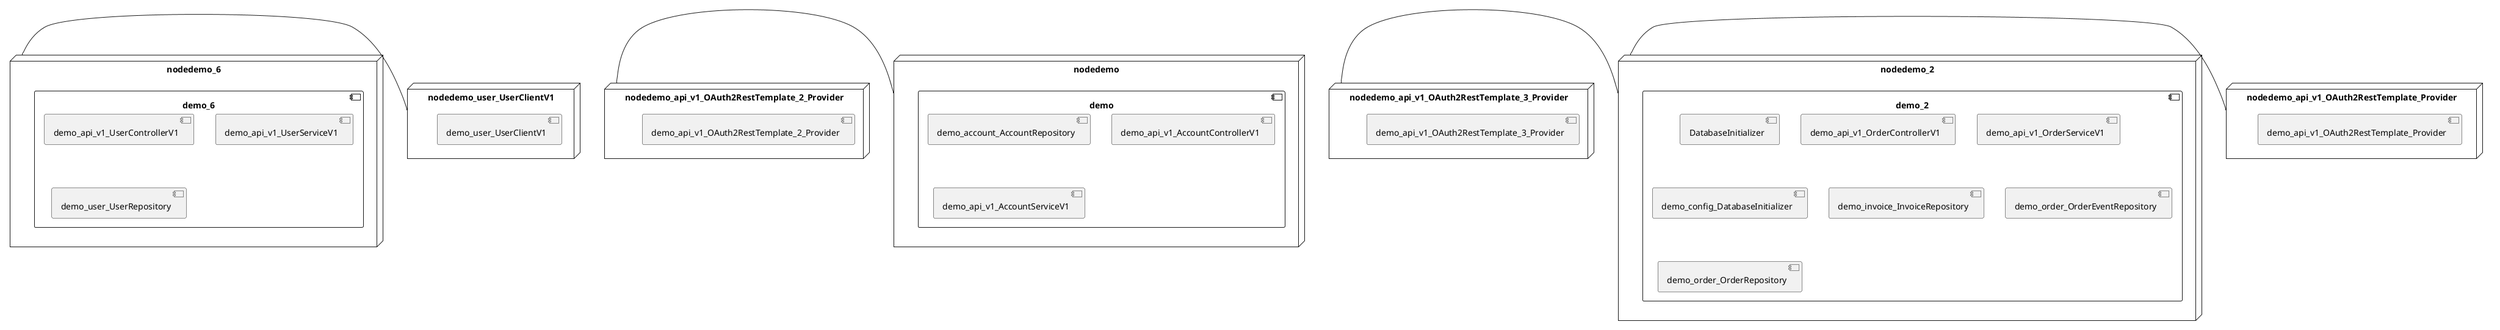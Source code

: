 @startuml
skinparam fixCircleLabelOverlapping true
skinparam componentStyle uml2
node nodedemo {
component demo {
[demo_account_AccountRepository] [[kbastani-spring-cloud-event-sourcing-example.system#_xQuFFzfLEe-aVfrsfm7Ycg]]
[demo_api_v1_AccountControllerV1] [[kbastani-spring-cloud-event-sourcing-example.system#_xQuFFzfLEe-aVfrsfm7Ycg]]
[demo_api_v1_AccountServiceV1] [[kbastani-spring-cloud-event-sourcing-example.system#_xQuFFzfLEe-aVfrsfm7Ycg]]
}
}
node nodedemo_2 {
component demo_2 {
[DatabaseInitializer] [[kbastani-spring-cloud-event-sourcing-example.system#_xQuFFzfLEe-aVfrsfm7Ycg]]
[demo_api_v1_OrderControllerV1] [[kbastani-spring-cloud-event-sourcing-example.system#_xQuFFzfLEe-aVfrsfm7Ycg]]
[demo_api_v1_OrderServiceV1] [[kbastani-spring-cloud-event-sourcing-example.system#_xQuFFzfLEe-aVfrsfm7Ycg]]
[demo_config_DatabaseInitializer] [[kbastani-spring-cloud-event-sourcing-example.system#_xQuFFzfLEe-aVfrsfm7Ycg]]
[demo_invoice_InvoiceRepository] [[kbastani-spring-cloud-event-sourcing-example.system#_xQuFFzfLEe-aVfrsfm7Ycg]]
[demo_order_OrderEventRepository] [[kbastani-spring-cloud-event-sourcing-example.system#_xQuFFzfLEe-aVfrsfm7Ycg]]
[demo_order_OrderRepository] [[kbastani-spring-cloud-event-sourcing-example.system#_xQuFFzfLEe-aVfrsfm7Ycg]]
}
}
node nodedemo_3 {
component demo_3 {
[demo_api_v1_ShoppingCartControllerV1] [[kbastani-spring-cloud-event-sourcing-example.system#_xQuFFzfLEe-aVfrsfm7Ycg]]
[demo_api_v1_ShoppingCartServiceV1] [[kbastani-spring-cloud-event-sourcing-example.system#_xQuFFzfLEe-aVfrsfm7Ycg]]
[demo_cart_CartEventRepository] [[kbastani-spring-cloud-event-sourcing-example.system#_xQuFFzfLEe-aVfrsfm7Ycg]]
}
}
node nodedemo_4 {
component demo_4 {
}
}
node nodedemo_5 {
component demo_5 {
[demo_UserController] [[kbastani-spring-cloud-event-sourcing-example.system#_xQuFFzfLEe-aVfrsfm7Ycg]]
[demo_UserRepository] [[kbastani-spring-cloud-event-sourcing-example.system#_xQuFFzfLEe-aVfrsfm7Ycg]]
[demo_UserService] [[kbastani-spring-cloud-event-sourcing-example.system#_xQuFFzfLEe-aVfrsfm7Ycg]]
[demo_login_UserController] [[kbastani-spring-cloud-event-sourcing-example.system#_xQuFFzfLEe-aVfrsfm7Ycg]]
}
}
node nodedemo_6 {
component demo_6 {
[demo_api_v1_UserControllerV1] [[kbastani-spring-cloud-event-sourcing-example.system#_xQuFFzfLEe-aVfrsfm7Ycg]]
[demo_api_v1_UserServiceV1] [[kbastani-spring-cloud-event-sourcing-example.system#_xQuFFzfLEe-aVfrsfm7Ycg]]
[demo_user_UserRepository] [[kbastani-spring-cloud-event-sourcing-example.system#_xQuFFzfLEe-aVfrsfm7Ycg]]
}
}
node nodedemo_7 {
component demo_7 {
[demo_api_v1_CatalogControllerV1] [[kbastani-spring-cloud-event-sourcing-example.system#_xQuFFzfLEe-aVfrsfm7Ycg]]
[demo_api_v1_CatalogServiceV1] [[kbastani-spring-cloud-event-sourcing-example.system#_xQuFFzfLEe-aVfrsfm7Ycg]]
[demo_catalog_CatalogInfoRepository] [[kbastani-spring-cloud-event-sourcing-example.system#_xQuFFzfLEe-aVfrsfm7Ycg]]
}
}
node nodedemo_v1 {
component demo_v1 {
[demo_v1_InventoryControllerV1] [[kbastani-spring-cloud-event-sourcing-example.system#_xQuFFzfLEe-aVfrsfm7Ycg]]
[demo_v1_InventoryServiceV1] [[kbastani-spring-cloud-event-sourcing-example.system#_xQuFFzfLEe-aVfrsfm7Ycg]]
}
}
node nodedemo_api_v1_OAuth2RestTemplate_2_Provider {
[demo_api_v1_OAuth2RestTemplate_2_Provider] [[kbastani-spring-cloud-event-sourcing-example.system#_xQuFFzfLEe-aVfrsfm7Ycg]]
}
node nodedemo_api_v1_OAuth2RestTemplate_3_Provider {
[demo_api_v1_OAuth2RestTemplate_3_Provider] [[kbastani-spring-cloud-event-sourcing-example.system#_xQuFFzfLEe-aVfrsfm7Ycg]]
}
node nodedemo_api_v1_OAuth2RestTemplate_Provider {
[demo_api_v1_OAuth2RestTemplate_Provider] [[kbastani-spring-cloud-event-sourcing-example.system#_xQuFFzfLEe-aVfrsfm7Ycg]]
}
node nodedemo_api_v1_RestTemplate_2_Provider {
[demo_api_v1_RestTemplate_2_Provider] [[kbastani-spring-cloud-event-sourcing-example.system#_xQuFFzfLEe-aVfrsfm7Ycg]]
}
node nodedemo_api_v1_RestTemplate_Provider {
[demo_api_v1_RestTemplate_Provider] [[kbastani-spring-cloud-event-sourcing-example.system#_xQuFFzfLEe-aVfrsfm7Ycg]]
}
node nodedemo_inventory_InventoryRepository_Provider {
[demo_inventory_InventoryRepository_Provider] [[kbastani-spring-cloud-event-sourcing-example.system#_xQuFFzfLEe-aVfrsfm7Ycg]]
}
node nodedemo_login_AuthenticationManager_Provider {
[demo_login_AuthenticationManager_Provider] [[kbastani-spring-cloud-event-sourcing-example.system#_xQuFFzfLEe-aVfrsfm7Ycg]]
}
node nodedemo_login_ClientDetailsService_Provider {
[demo_login_ClientDetailsService_Provider] [[kbastani-spring-cloud-event-sourcing-example.system#_xQuFFzfLEe-aVfrsfm7Ycg]]
}
node nodedemo_login_HttpSessionSecurityContextRepository_Provider {
[demo_login_HttpSessionSecurityContextRepository_Provider] [[kbastani-spring-cloud-event-sourcing-example.system#_xQuFFzfLEe-aVfrsfm7Ycg]]
}
node nodedemo_login_LoginController {
[demo_login_LoginController] [[kbastani-spring-cloud-event-sourcing-example.system#_xQuFFzfLEe-aVfrsfm7Ycg]]
}
node nodedemo_product_ProductRepository_Provider {
[demo_product_ProductRepository_Provider] [[kbastani-spring-cloud-event-sourcing-example.system#_xQuFFzfLEe-aVfrsfm7Ycg]]
}
node nodedemo_user_UserClientV1 {
[demo_user_UserClientV1] [[kbastani-spring-cloud-event-sourcing-example.system#_xQuFFzfLEe-aVfrsfm7Ycg]]
}
node nodedemo_v1_Session_Provider {
[demo_v1_Session_Provider] [[kbastani-spring-cloud-event-sourcing-example.system#_xQuFFzfLEe-aVfrsfm7Ycg]]
}
[nodedemo_6] - [nodedemo_user_UserClientV1]
[nodedemo_api_v1_OAuth2RestTemplate_2_Provider] - [nodedemo]
[nodedemo_api_v1_OAuth2RestTemplate_3_Provider] - [nodedemo_2]
[nodedemo_api_v1_OAuth2RestTemplate_Provider] - [nodedemo_2]
[nodedemo_api_v1_RestTemplate_2_Provider] - [nodedemo_3]
[nodedemo_api_v1_RestTemplate_Provider] - [nodedemo_3]
[nodedemo_inventory_InventoryRepository_Provider] - [nodedemo_v1]
[nodedemo_login_AuthenticationManager_Provider] - [nodedemo_login_LoginController]
[nodedemo_login_ClientDetailsService_Provider] - [nodedemo_login_LoginController]
[nodedemo_login_HttpSessionSecurityContextRepository_Provider] - [nodedemo_login_LoginController]
[nodedemo_product_ProductRepository_Provider] - [nodedemo_v1]
[nodedemo_v1_Session_Provider] - [nodedemo_v1]

@enduml
